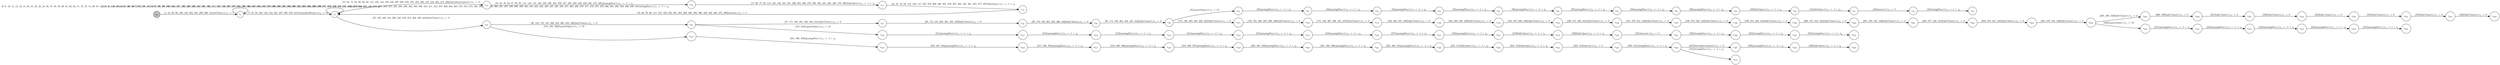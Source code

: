 digraph EFSM{
  graph [rankdir="LR", fontname="Latin Modern Math"];
  node [color="black", fillcolor="white", shape="circle", style="filled", fontname="Latin Modern Math"];
  edge [fontname="Latin Modern Math"];

  s0[fillcolor="gray", label=<s<sub>0</sub>>];
  s1[label=<s<sub>1</sub>>];
  s7[label=<s<sub>7</sub>>];
  s15[label=<s<sub>15</sub>>];
  s16[label=<s<sub>16</sub>>];
  s17[label=<s<sub>17</sub>>];
  s18[label=<s<sub>18</sub>>];
  s25[label=<s<sub>25</sub>>];
  s26[label=<s<sub>26</sub>>];
  s27[label=<s<sub>27</sub>>];
  s28[label=<s<sub>28</sub>>];
  s29[label=<s<sub>29</sub>>];
  s30[label=<s<sub>30</sub>>];
  s31[label=<s<sub>31</sub>>];
  s32[label=<s<sub>32</sub>>];
  s33[label=<s<sub>33</sub>>];
  s34[label=<s<sub>34</sub>>];
  s35[label=<s<sub>35</sub>>];
  s36[label=<s<sub>36</sub>>];
  s37[label=<s<sub>37</sub>>];
  s38[label=<s<sub>38</sub>>];
  s39[label=<s<sub>39</sub>>];
  s40[label=<s<sub>40</sub>>];
  s41[label=<s<sub>41</sub>>];
  s42[label=<s<sub>42</sub>>];
  s43[label=<s<sub>43</sub>>];
  s135[label=<s<sub>135</sub>>];
  s175[label=<s<sub>175</sub>>];
  s176[label=<s<sub>176</sub>>];
  s177[label=<s<sub>177</sub>>];
  s193[label=<s<sub>193</sub>>];
  s194[label=<s<sub>194</sub>>];
  s195[label=<s<sub>195</sub>>];
  s196[label=<s<sub>196</sub>>];
  s197[label=<s<sub>197</sub>>];
  s198[label=<s<sub>198</sub>>];
  s199[label=<s<sub>199</sub>>];
  s200[label=<s<sub>200</sub>>];
  s201[label=<s<sub>201</sub>>];
  s202[label=<s<sub>202</sub>>];
  s203[label=<s<sub>203</sub>>];
  s204[label=<s<sub>204</sub>>];
  s205[label=<s<sub>205</sub>>];
  s206[label=<s<sub>206</sub>>];
  s211[label=<s<sub>211</sub>>];
  s212[label=<s<sub>212</sub>>];
  s213[label=<s<sub>213</sub>>];
  s214[label=<s<sub>214</sub>>];
  s215[label=<s<sub>215</sub>>];
  s216[label=<s<sub>216</sub>>];
  s217[label=<s<sub>217</sub>>];
  s218[label=<s<sub>218</sub>>];
  s219[label=<s<sub>219</sub>>];
  s220[label=<s<sub>220</sub>>];
  s221[label=<s<sub>221</sub>>];
  s222[label=<s<sub>222</sub>>];
  s223[label=<s<sub>223</sub>>];
  s224[label=<s<sub>224</sub>>];
  s314[label=<s<sub>314</sub>>];
  s315[label=<s<sub>315</sub>>];
  s316[label=<s<sub>316</sub>>];
  s317[label=<s<sub>317</sub>>];
  s318[label=<s<sub>318</sub>>];
  s319[label=<s<sub>319</sub>>];
  s320[label=<s<sub>320</sub>>];
  s321[label=<s<sub>321</sub>>];
  s322[label=<s<sub>322</sub>>];
  s323[label=<s<sub>323</sub>>];
  s324[label=<s<sub>324</sub>>];
  s325[label=<s<sub>325</sub>>];
  s326[label=<s<sub>326</sub>>];
  s327[label=<s<sub>327</sub>>];
  s328[label=<s<sub>328</sub>>];
  s329[label=<s<sub>329</sub>>];
  s351[label=<s<sub>351</sub>>];
  s352[label=<s<sub>352</sub>>];
  s353[label=<s<sub>353</sub>>];
  s354[label=<s<sub>354</sub>>];
  s355[label=<s<sub>355</sub>>];
  s356[label=<s<sub>356</sub>>];
  s450[label=<s<sub>450</sub>>];
  s451[label=<s<sub>451</sub>>];
  s452[label=<s<sub>452</sub>>];
  s453[label=<s<sub>453</sub>>];
  s454[label=<s<sub>454</sub>>];
  s455[label=<s<sub>455</sub>>];
  s515[label=<s<sub>515</sub>>];

  s30->s31[label=<<i> [31]requestOpen:1/o<sub>1</sub> := 10</i>>];
  s31->s32[label=<<i> [32]openingDoor:1/o<sub>1</sub> := -1 + i<sub>0</sub></i>>];
  s32->s33[label=<<i> [33]openingDoor:1/o<sub>1</sub> := -1 + i<sub>0</sub></i>>];
  s33->s34[label=<<i> [34]openingDoor:1/o<sub>1</sub> := -1 + i<sub>0</sub></i>>];
  s34->s35[label=<<i> [35]openingDoor:1/o<sub>1</sub> := -1 + i<sub>0</sub></i>>];
  s35->s36[label=<<i> [36]openingDoor:1/o<sub>1</sub> := -1 + i<sub>0</sub></i>>];
  s36->s37[label=<<i> [37]openingDoor:1/o<sub>1</sub> := -1 + i<sub>0</sub></i>>];
  s37->s38[label=<<i> [38]openingDoor:1/o<sub>1</sub> := -1 + i<sub>0</sub></i>>];
  s38->s39[label=<<i> [39]openingDoor:1/o<sub>1</sub> := -1 + i<sub>0</sub></i>>];
  s39->s40[label=<<i> [40]fullyOpen:1/o<sub>1</sub> := -1 + i<sub>0</sub></i>>];
  s40->s41[label=<<i> [41]fullyOpen:1/o<sub>1</sub> := -1 + i<sub>0</sub></i>>];
  s41->s42[label=<<i> [42]timeout:1/o<sub>1</sub> := 5</i>>];
  s42->s43[label=<<i> [43]closingDoor:1/o<sub>1</sub> := -1 + i<sub>0</sub></i>>];
  s26->s135[label=<<i> [135, 210]requestOpen:1/o<sub>1</sub> := 10</i>>];
  s205->s206[label=<<i> [206, 350]fullyClosed:1/o<sub>1</sub> := 0</i>>];
  s135->s211[label=<<i> [211]openingDoor:1/o<sub>1</sub> := -1 + i<sub>0</sub></i>>];
  s211->s212[label=<<i> [212]openingDoor:1/o<sub>1</sub> := -1 + i<sub>0</sub></i>>];
  s212->s213[label=<<i> [213]openingDoor:1/o<sub>1</sub> := -1 + i<sub>0</sub></i>>];
  s213->s214[label=<<i> [214]openingDoor:1/o<sub>1</sub> := -1 + i<sub>0</sub></i>>];
  s214->s215[label=<<i> [215]openingDoor:1/o<sub>1</sub> := -1 + i<sub>0</sub></i>>];
  s215->s216[label=<<i> [216]openingDoor:1/o<sub>1</sub> := -1 + i<sub>0</sub></i>>];
  s216->s217[label=<<i> [217]openingDoor:1/o<sub>1</sub> := -1 + i<sub>0</sub></i>>];
  s217->s218[label=<<i> [218]openingDoor:1/o<sub>1</sub> := -1 + i<sub>0</sub></i>>];
  s218->s219[label=<<i> [219]fullyOpen:1/o<sub>1</sub> := -1 + i<sub>0</sub></i>>];
  s219->s220[label=<<i> [220]fullyOpen:1/o<sub>1</sub> := -1 + i<sub>0</sub></i>>];
  s220->s221[label=<<i> [221]timeout:1/o<sub>1</sub> := 5</i>>];
  s221->s222[label=<<i> [222]closingDoor:1/o<sub>1</sub> := -1 + i<sub>0</sub></i>>];
  s222->s223[label=<<i> [223]closingDoor:1/o<sub>1</sub> := -1 + i<sub>0</sub></i>>];
  s223->s224[label=<<i> [224]closingDoor:1/o<sub>1</sub> := -1 + i<sub>0</sub></i>>];
  s25->s26[label=<<i> [26, 134, 170, 185, 209, 243, 260, 403, 430]fullyClosed:1/o<sub>1</sub> := 0</i>>];
  s322->s323[label=<<i> [323, 511]fullyOpen:1/o<sub>1</sub> := -1 + i<sub>0</sub></i>>];
  s323->s324[label=<<i> [324, 512]fullyOpen:1/o<sub>1</sub> := -1 + i<sub>0</sub></i>>];
  s324->s325[label=<<i> [325, 513]timeout:1/o<sub>1</sub> := 5</i>>];
  s325->s326[label=<<i> [326, 514]closingDoor:1/o<sub>1</sub> := -1 + i<sub>0</sub></i>>];
  s326->s327[label=<<i> [327]buttonInterrupted:1/o<sub>1</sub> := 3</i>>];
  s327->s328[label=<<i> [328]openingDoor:1/o<sub>1</sub> := -1 + i<sub>0</sub></i>>];
  s328->s329[label=<<i> [329]fullyOpen:1/o<sub>1</sub> := -1 + i<sub>0</sub></i>>];
  s26->s27[label=<<i> [27, 171, 186, 261, 330, 404, 431]fullyClosed:1/o<sub>1</sub> := 0</i>>];
  s27->s28[label=<<i> [28, 172, 187, 262, 331, 405, 432]fullyClosed:1/o<sub>1</sub> := 0</i>>];
  s28->s29[label=<<i> [29, 173, 188, 263, 332, 406, 433]fullyClosed:1/o<sub>1</sub> := 0</i>>];
  s29->s30[label=<<i> [30, 174, 189, 264, 333, 407, 434]fullyClosed:1/o<sub>1</sub> := 0</i>>];
  s30->s175[label=<<i> [175, 190, 265, 334, 408, 435]fullyClosed:1/o<sub>1</sub> := 0</i>>];
  s175->s176[label=<<i> [176, 191, 266, 335, 409, 436]fullyClosed:1/o<sub>1</sub> := 0</i>>];
  s176->s177[label=<<i> [177, 192, 267, 336, 410, 437]fullyClosed:1/o<sub>1</sub> := 0</i>>];
  s177->s193[label=<<i> [193, 268, 337, 438]fullyClosed:1/o<sub>1</sub> := 0</i>>];
  s193->s194[label=<<i> [194, 269, 338, 439]fullyClosed:1/o<sub>1</sub> := 0</i>>];
  s194->s195[label=<<i> [195, 270, 339, 440]fullyClosed:1/o<sub>1</sub> := 0</i>>];
  s195->s196[label=<<i> [196, 271, 340, 441]fullyClosed:1/o<sub>1</sub> := 0</i>>];
  s196->s197[label=<<i> [197, 272, 341, 442]fullyClosed:1/o<sub>1</sub> := 0</i>>];
  s197->s198[label=<<i> [198, 273, 342, 443]fullyClosed:1/o<sub>1</sub> := 0</i>>];
  s198->s199[label=<<i> [199, 274, 343, 444]fullyClosed:1/o<sub>1</sub> := 0</i>>];
  s199->s200[label=<<i> [200, 275, 344, 445]fullyClosed:1/o<sub>1</sub> := 0</i>>];
  s200->s201[label=<<i> [201, 276, 345, 446]fullyClosed:1/o<sub>1</sub> := 0</i>>];
  s201->s202[label=<<i> [202, 277, 346, 447]fullyClosed:1/o<sub>1</sub> := 0</i>>];
  s202->s203[label=<<i> [203, 278, 347, 448]fullyClosed:1/o<sub>1</sub> := 0</i>>];
  s203->s204[label=<<i> [204, 279, 348, 449]fullyClosed:1/o<sub>1</sub> := 0</i>>];
  s204->s205[label=<<i> [205, 280, 349]fullyClosed:1/o<sub>1</sub> := 0</i>>];
  s206->s351[label=<<i> [351]fullyClosed:1/o<sub>1</sub> := 0</i>>];
  s351->s352[label=<<i> [352]fullyClosed:1/o<sub>1</sub> := 0</i>>];
  s352->s353[label=<<i> [353]fullyClosed:1/o<sub>1</sub> := 0</i>>];
  s353->s354[label=<<i> [354]fullyClosed:1/o<sub>1</sub> := 0</i>>];
  s354->s355[label=<<i> [355]fullyClosed:1/o<sub>1</sub> := 0</i>>];
  s355->s356[label=<<i> [356]fullyClosed:1/o<sub>1</sub> := 0</i>>];
  s0->s1[label=<<i> [1, 44, 49, 96, 136, 148, 225, 281, 289, 366, 411]setTimer:1/o<sub>1</sub> := 5</i>>];
  s1->s7[label=<<i> [7, 55, 70, 102, 142, 154, 231, 287, 295, 372, 417]systemInitReady:1/o<sub>1</sub> := 10</i>>];
  s18->s7[label=<<i> [19, 68, 79, 90, 117, 127, 163, 253, 301, 307, 362, 380, 388, 396, 423, 462, 468, 478, 498]timeout:1/o<sub>1</sub> := 5</i>>];
  s7->s25[label=<<i> [25, 133, 169, 184, 208, 242, 259, 313, 402, 429, 484]fullyClosed:1/o<sub>1</sub> := 0</i>>];
  s1->s1[label=<<i> [2, 3, 4, 5, 6, 45, 46, 47, 48, 50, 51, 52, 53, 54, 69, 97, 98, 99, 100, 101, 137, 138, 139, 140, 141, 149, 150, 151, 152, 153, 226, 227, 228, 229, 230, 282, 283, 284, 285, 286, 290, 291, 292, 293, 294, 367, 368, 369, 370, 371, 412, 413, 414, 415, 416]waitTimer:1/o<sub>1</sub> := -1 + i<sub>0</sub></i>>];
  s204->s450[label=<<i> [450]requestOpen:1/o<sub>1</sub> := 10</i>>];
  s450->s451[label=<<i> [451]openingDoor:1/o<sub>1</sub> := -1 + i<sub>0</sub></i>>];
  s451->s452[label=<<i> [452]openingDoor:1/o<sub>1</sub> := -1 + i<sub>0</sub></i>>];
  s452->s453[label=<<i> [453]openingDoor:1/o<sub>1</sub> := -1 + i<sub>0</sub></i>>];
  s453->s454[label=<<i> [454]openingDoor:1/o<sub>1</sub> := -1 + i<sub>0</sub></i>>];
  s454->s455[label=<<i> [455]openingDoor:1/o<sub>1</sub> := -1 + i<sub>0</sub></i>>];
  s7->s15[label=<<i> [15, 64, 75, 82, 86, 92, 94, 113, 123, 144, 159, 249, 297, 303, 358, 376, 384, 392, 419, 458, 464, 474, 494]buttonInterrupted:1/o<sub>1</sub> := 3</i>>];
  s15->s16[label=<<i> [16, 65, 76, 83, 87, 93, 95, 114, 124, 145, 160, 250, 298, 304, 359, 377, 385, 393, 420, 459, 465, 475, 495]openingDoor:1/o<sub>1</sub> := -1 + i<sub>0</sub></i>>];
  s16->s17[label=<<i> [17, 66, 77, 88, 115, 125, 146, 161, 251, 299, 305, 360, 378, 386, 394, 421, 460, 466, 476, 496]fullyOpen:1/o<sub>1</sub> := -1 + i<sub>0</sub></i>>];
  s17->s18[label=<<i> [18, 67, 78, 89, 116, 126, 147, 162, 252, 300, 306, 361, 379, 387, 395, 422, 461, 467, 477, 497]fullyOpen:1/o<sub>1</sub> := -1 + i<sub>0</sub></i>>];
  s7->s7[label=<<i> [8, 9, 10, 11, 12, 13, 14, 20, 21, 22, 23, 24, 56, 57, 58, 59, 60, 61, 62, 63, 71, 72, 73, 74, 80, 81, 84, 85, 91, 103, 104, 105, 106, 107, 108, 109, 110, 111, 112, 118, 119, 120, 121, 122, 128, 129, 130, 131, 132, 143, 155, 156, 157, 158, 164, 165, 166, 167, 168, 178, 179, 180, 181, 182, 183, 207, 232, 233, 234, 235, 236, 237, 238, 239, 240, 241, 244, 245, 246, 247, 248, 254, 255, 256, 257, 258, 288, 296, 302, 308, 309, 310, 311, 312, 357, 363, 364, 365, 373, 374, 375, 381, 382, 383, 389, 390, 391, 397, 398, 399, 400, 401, 418, 424, 425, 426, 427, 428, 456, 457, 463, 469, 470, 471, 472, 473, 479, 480, 481, 482, 483, 499, 500, 501]closingDoor:1/o<sub>1</sub> := -1 + i<sub>0</sub></i>>];
  s25->s314[label=<<i> [314, 485, 502]requestOpen:1/o<sub>1</sub> := 10</i>>];
  s314->s315[label=<<i> [315, 486, 503]openingDoor:1/o<sub>1</sub> := -1 + i<sub>0</sub></i>>];
  s315->s316[label=<<i> [316, 487, 504]openingDoor:1/o<sub>1</sub> := -1 + i<sub>0</sub></i>>];
  s316->s317[label=<<i> [317, 488, 505]openingDoor:1/o<sub>1</sub> := -1 + i<sub>0</sub></i>>];
  s317->s318[label=<<i> [318, 489, 506]openingDoor:1/o<sub>1</sub> := -1 + i<sub>0</sub></i>>];
  s318->s319[label=<<i> [319, 490, 507]openingDoor:1/o<sub>1</sub> := -1 + i<sub>0</sub></i>>];
  s319->s320[label=<<i> [320, 491, 508]openingDoor:1/o<sub>1</sub> := -1 + i<sub>0</sub></i>>];
  s320->s321[label=<<i> [321, 492, 509]openingDoor:1/o<sub>1</sub> := -1 + i<sub>0</sub></i>>];
  s321->s322[label=<<i> [322, 493, 510]openingDoor:1/o<sub>1</sub> := -1 + i<sub>0</sub></i>>];
  s326->s515[label=<<i> [515]closingDoor:1/o<sub>1</sub> := -1 + i<sub>0</sub></i>>];
}